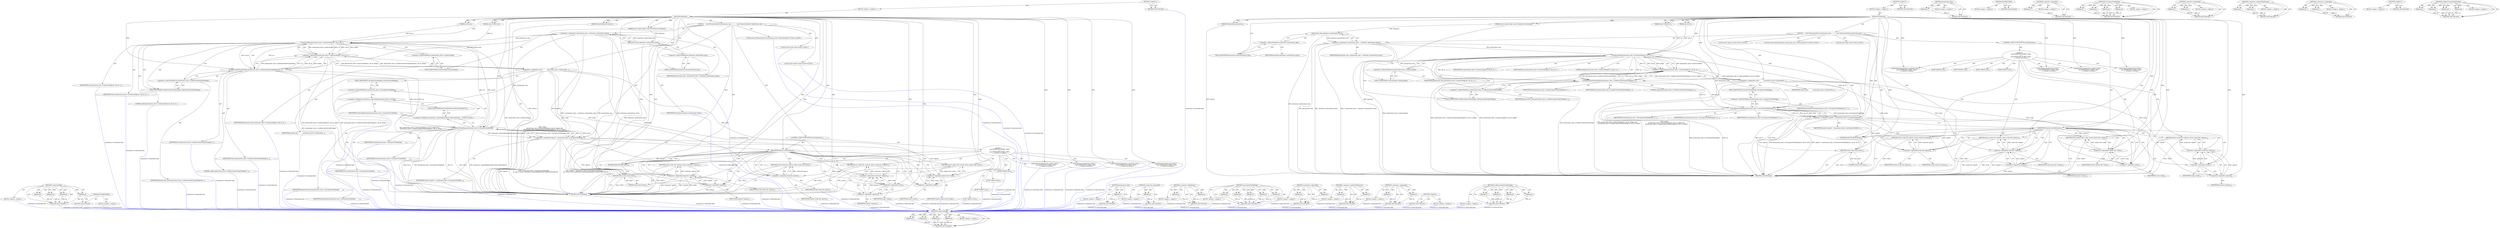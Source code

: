 digraph "CanRunContentScriptOnPage" {
vulnerable_131 [label=<(METHOD,CanAccessPage)>];
vulnerable_132 [label=<(PARAM,p1)>];
vulnerable_133 [label=<(PARAM,p2)>];
vulnerable_134 [label=<(PARAM,p3)>];
vulnerable_135 [label=<(PARAM,p4)>];
vulnerable_136 [label=<(BLOCK,&lt;empty&gt;,&lt;empty&gt;)>];
vulnerable_137 [label=<(METHOD_RETURN,ANY)>];
vulnerable_6 [label=<(METHOD,&lt;global&gt;)<SUB>1</SUB>>];
vulnerable_7 [label=<(BLOCK,&lt;empty&gt;,&lt;empty&gt;)<SUB>1</SUB>>];
vulnerable_8 [label=<(METHOD,IsAllowed)<SUB>1</SUB>>];
vulnerable_9 [label=<(PARAM,const scoped_refptr&lt;const Extension&gt;&amp; extension)<SUB>1</SUB>>];
vulnerable_10 [label=<(PARAM,const GURL&amp; url)<SUB>2</SUB>>];
vulnerable_11 [label=<(PARAM,PermittedFeature feature)<SUB>3</SUB>>];
vulnerable_12 [label=<(PARAM,int tab_id)<SUB>4</SUB>>];
vulnerable_13 [label=<(BLOCK,{
    const PermissionsData* permissions_data =...,{
    const PermissionsData* permissions_data =...)<SUB>4</SUB>>];
vulnerable_14 [label="<(LOCAL,const PermissionsData* permissions_data: PermissionsData*)<SUB>5</SUB>>"];
vulnerable_15 [label=<(&lt;operator&gt;.assignment,* permissions_data = extension-&gt;permissions_data())<SUB>5</SUB>>];
vulnerable_16 [label=<(IDENTIFIER,permissions_data,* permissions_data = extension-&gt;permissions_data())<SUB>5</SUB>>];
vulnerable_17 [label=<(permissions_data,extension-&gt;permissions_data())<SUB>5</SUB>>];
vulnerable_18 [label=<(&lt;operator&gt;.indirectFieldAccess,extension-&gt;permissions_data)<SUB>5</SUB>>];
vulnerable_19 [label=<(IDENTIFIER,extension,extension-&gt;permissions_data())<SUB>5</SUB>>];
vulnerable_20 [label=<(FIELD_IDENTIFIER,permissions_data,permissions_data)<SUB>5</SUB>>];
vulnerable_21 [label="<(LOCAL,bool script: bool)<SUB>6</SUB>>"];
vulnerable_22 [label=<(&lt;operator&gt;.assignment,script =
         permissions_data-&gt;CanAccessPa...)<SUB>6</SUB>>];
vulnerable_23 [label=<(IDENTIFIER,script,script =
         permissions_data-&gt;CanAccessPa...)<SUB>6</SUB>>];
vulnerable_24 [label=<(&lt;operator&gt;.logicalAnd,permissions_data-&gt;CanAccessPage(url, tab_id, nu...)<SUB>7</SUB>>];
vulnerable_25 [label=<(CanAccessPage,permissions_data-&gt;CanAccessPage(url, tab_id, nu...)<SUB>7</SUB>>];
vulnerable_26 [label=<(&lt;operator&gt;.indirectFieldAccess,permissions_data-&gt;CanAccessPage)<SUB>7</SUB>>];
vulnerable_27 [label=<(IDENTIFIER,permissions_data,permissions_data-&gt;CanAccessPage(url, tab_id, nu...)<SUB>7</SUB>>];
vulnerable_28 [label=<(FIELD_IDENTIFIER,CanAccessPage,CanAccessPage)<SUB>7</SUB>>];
vulnerable_29 [label=<(IDENTIFIER,url,permissions_data-&gt;CanAccessPage(url, tab_id, nu...)<SUB>7</SUB>>];
vulnerable_30 [label=<(IDENTIFIER,tab_id,permissions_data-&gt;CanAccessPage(url, tab_id, nu...)<SUB>7</SUB>>];
vulnerable_31 [label=<(LITERAL,nullptr,permissions_data-&gt;CanAccessPage(url, tab_id, nu...)<SUB>7</SUB>>];
vulnerable_32 [label=<(CanRunContentScriptOnPage,permissions_data-&gt;CanRunContentScriptOnPage(url...)<SUB>8</SUB>>];
vulnerable_33 [label=<(&lt;operator&gt;.indirectFieldAccess,permissions_data-&gt;CanRunContentScriptOnPage)<SUB>8</SUB>>];
vulnerable_34 [label=<(IDENTIFIER,permissions_data,permissions_data-&gt;CanRunContentScriptOnPage(url...)<SUB>8</SUB>>];
vulnerable_35 [label=<(FIELD_IDENTIFIER,CanRunContentScriptOnPage,CanRunContentScriptOnPage)<SUB>8</SUB>>];
vulnerable_36 [label=<(IDENTIFIER,url,permissions_data-&gt;CanRunContentScriptOnPage(url...)<SUB>8</SUB>>];
vulnerable_37 [label=<(IDENTIFIER,tab_id,permissions_data-&gt;CanRunContentScriptOnPage(url...)<SUB>8</SUB>>];
vulnerable_38 [label=<(LITERAL,nullptr,permissions_data-&gt;CanRunContentScriptOnPage(url...)<SUB>8</SUB>>];
vulnerable_39 [label="<(LOCAL,bool capture: bool)<SUB>9</SUB>>"];
vulnerable_40 [label=<(&lt;operator&gt;.assignment,capture = permissions_data-&gt;CanCaptureVisiblePa...)<SUB>9</SUB>>];
vulnerable_41 [label=<(IDENTIFIER,capture,capture = permissions_data-&gt;CanCaptureVisiblePa...)<SUB>9</SUB>>];
vulnerable_42 [label=<(CanCaptureVisiblePage,permissions_data-&gt;CanCaptureVisiblePage(url, ta...)<SUB>9</SUB>>];
vulnerable_43 [label=<(&lt;operator&gt;.indirectFieldAccess,permissions_data-&gt;CanCaptureVisiblePage)<SUB>9</SUB>>];
vulnerable_44 [label=<(IDENTIFIER,permissions_data,permissions_data-&gt;CanCaptureVisiblePage(url, ta...)<SUB>9</SUB>>];
vulnerable_45 [label=<(FIELD_IDENTIFIER,CanCaptureVisiblePage,CanCaptureVisiblePage)<SUB>9</SUB>>];
vulnerable_46 [label=<(IDENTIFIER,url,permissions_data-&gt;CanCaptureVisiblePage(url, ta...)<SUB>9</SUB>>];
vulnerable_47 [label=<(IDENTIFIER,tab_id,permissions_data-&gt;CanCaptureVisiblePage(url, ta...)<SUB>9</SUB>>];
vulnerable_48 [label=<(IDENTIFIER,NULL,permissions_data-&gt;CanCaptureVisiblePage(url, ta...)<SUB>9</SUB>>];
vulnerable_49 [label=<(CONTROL_STRUCTURE,SWITCH,switch(feature))<SUB>10</SUB>>];
vulnerable_50 [label=<(IDENTIFIER,feature,switch(feature))<SUB>10</SUB>>];
vulnerable_51 [label="<(BLOCK,{
       case PERMITTED_SCRIPT_ONLY:
         r...,{
       case PERMITTED_SCRIPT_ONLY:
         r...)<SUB>10</SUB>>"];
vulnerable_52 [label=<(JUMP_TARGET,case)<SUB>11</SUB>>];
vulnerable_53 [label="<(IDENTIFIER,PERMITTED_SCRIPT_ONLY,{
       case PERMITTED_SCRIPT_ONLY:
         r...)<SUB>11</SUB>>"];
vulnerable_54 [label=<(RETURN,return script &amp;&amp; !capture;,return script &amp;&amp; !capture;)<SUB>12</SUB>>];
vulnerable_55 [label=<(&lt;operator&gt;.logicalAnd,script &amp;&amp; !capture)<SUB>12</SUB>>];
vulnerable_56 [label=<(IDENTIFIER,script,script &amp;&amp; !capture)<SUB>12</SUB>>];
vulnerable_57 [label=<(&lt;operator&gt;.logicalNot,!capture)<SUB>12</SUB>>];
vulnerable_58 [label=<(IDENTIFIER,capture,!capture)<SUB>12</SUB>>];
vulnerable_59 [label=<(JUMP_TARGET,case)<SUB>13</SUB>>];
vulnerable_60 [label="<(IDENTIFIER,PERMITTED_CAPTURE_ONLY,{
       case PERMITTED_SCRIPT_ONLY:
         r...)<SUB>13</SUB>>"];
vulnerable_61 [label=<(RETURN,return capture &amp;&amp; !script;,return capture &amp;&amp; !script;)<SUB>14</SUB>>];
vulnerable_62 [label=<(&lt;operator&gt;.logicalAnd,capture &amp;&amp; !script)<SUB>14</SUB>>];
vulnerable_63 [label=<(IDENTIFIER,capture,capture &amp;&amp; !script)<SUB>14</SUB>>];
vulnerable_64 [label=<(&lt;operator&gt;.logicalNot,!script)<SUB>14</SUB>>];
vulnerable_65 [label=<(IDENTIFIER,script,!script)<SUB>14</SUB>>];
vulnerable_66 [label=<(JUMP_TARGET,case)<SUB>15</SUB>>];
vulnerable_67 [label="<(IDENTIFIER,PERMITTED_BOTH,{
       case PERMITTED_SCRIPT_ONLY:
         r...)<SUB>15</SUB>>"];
vulnerable_68 [label=<(RETURN,return script &amp;&amp; capture;,return script &amp;&amp; capture;)<SUB>16</SUB>>];
vulnerable_69 [label=<(&lt;operator&gt;.logicalAnd,script &amp;&amp; capture)<SUB>16</SUB>>];
vulnerable_70 [label=<(IDENTIFIER,script,script &amp;&amp; capture)<SUB>16</SUB>>];
vulnerable_71 [label=<(IDENTIFIER,capture,script &amp;&amp; capture)<SUB>16</SUB>>];
vulnerable_72 [label=<(JUMP_TARGET,case)<SUB>17</SUB>>];
vulnerable_73 [label="<(IDENTIFIER,PERMITTED_NONE,{
       case PERMITTED_SCRIPT_ONLY:
         r...)<SUB>17</SUB>>"];
vulnerable_74 [label=<(RETURN,return !script &amp;&amp; !capture;,return !script &amp;&amp; !capture;)<SUB>18</SUB>>];
vulnerable_75 [label=<(&lt;operator&gt;.logicalAnd,!script &amp;&amp; !capture)<SUB>18</SUB>>];
vulnerable_76 [label=<(&lt;operator&gt;.logicalNot,!script)<SUB>18</SUB>>];
vulnerable_77 [label=<(IDENTIFIER,script,!script)<SUB>18</SUB>>];
vulnerable_78 [label=<(&lt;operator&gt;.logicalNot,!capture)<SUB>18</SUB>>];
vulnerable_79 [label=<(IDENTIFIER,capture,!capture)<SUB>18</SUB>>];
vulnerable_80 [label=<(NOTREACHED,NOTREACHED())<SUB>20</SUB>>];
vulnerable_81 [label=<(RETURN,return false;,return false;)<SUB>21</SUB>>];
vulnerable_82 [label=<(LITERAL,false,return false;)<SUB>21</SUB>>];
vulnerable_83 [label=<(METHOD_RETURN,bool)<SUB>1</SUB>>];
vulnerable_85 [label=<(METHOD_RETURN,ANY)<SUB>1</SUB>>];
vulnerable_117 [label=<(METHOD,permissions_data)>];
vulnerable_118 [label=<(PARAM,p1)>];
vulnerable_119 [label=<(BLOCK,&lt;empty&gt;,&lt;empty&gt;)>];
vulnerable_120 [label=<(METHOD_RETURN,ANY)>];
vulnerable_156 [label=<(METHOD,NOTREACHED)>];
vulnerable_157 [label=<(BLOCK,&lt;empty&gt;,&lt;empty&gt;)>];
vulnerable_158 [label=<(METHOD_RETURN,ANY)>];
vulnerable_152 [label=<(METHOD,&lt;operator&gt;.logicalNot)>];
vulnerable_153 [label=<(PARAM,p1)>];
vulnerable_154 [label=<(BLOCK,&lt;empty&gt;,&lt;empty&gt;)>];
vulnerable_155 [label=<(METHOD_RETURN,ANY)>];
vulnerable_145 [label=<(METHOD,CanCaptureVisiblePage)>];
vulnerable_146 [label=<(PARAM,p1)>];
vulnerable_147 [label=<(PARAM,p2)>];
vulnerable_148 [label=<(PARAM,p3)>];
vulnerable_149 [label=<(PARAM,p4)>];
vulnerable_150 [label=<(BLOCK,&lt;empty&gt;,&lt;empty&gt;)>];
vulnerable_151 [label=<(METHOD_RETURN,ANY)>];
vulnerable_126 [label=<(METHOD,&lt;operator&gt;.logicalAnd)>];
vulnerable_127 [label=<(PARAM,p1)>];
vulnerable_128 [label=<(PARAM,p2)>];
vulnerable_129 [label=<(BLOCK,&lt;empty&gt;,&lt;empty&gt;)>];
vulnerable_130 [label=<(METHOD_RETURN,ANY)>];
vulnerable_121 [label=<(METHOD,&lt;operator&gt;.indirectFieldAccess)>];
vulnerable_122 [label=<(PARAM,p1)>];
vulnerable_123 [label=<(PARAM,p2)>];
vulnerable_124 [label=<(BLOCK,&lt;empty&gt;,&lt;empty&gt;)>];
vulnerable_125 [label=<(METHOD_RETURN,ANY)>];
vulnerable_112 [label=<(METHOD,&lt;operator&gt;.assignment)>];
vulnerable_113 [label=<(PARAM,p1)>];
vulnerable_114 [label=<(PARAM,p2)>];
vulnerable_115 [label=<(BLOCK,&lt;empty&gt;,&lt;empty&gt;)>];
vulnerable_116 [label=<(METHOD_RETURN,ANY)>];
vulnerable_106 [label=<(METHOD,&lt;global&gt;)<SUB>1</SUB>>];
vulnerable_107 [label=<(BLOCK,&lt;empty&gt;,&lt;empty&gt;)>];
vulnerable_108 [label=<(METHOD_RETURN,ANY)>];
vulnerable_138 [label=<(METHOD,CanRunContentScriptOnPage)>];
vulnerable_139 [label=<(PARAM,p1)>];
vulnerable_140 [label=<(PARAM,p2)>];
vulnerable_141 [label=<(PARAM,p3)>];
vulnerable_142 [label=<(PARAM,p4)>];
vulnerable_143 [label=<(BLOCK,&lt;empty&gt;,&lt;empty&gt;)>];
vulnerable_144 [label=<(METHOD_RETURN,ANY)>];
fixed_138 [label=<(METHOD,CanAccessPage)>];
fixed_139 [label=<(PARAM,p1)>];
fixed_140 [label=<(PARAM,p2)>];
fixed_141 [label=<(PARAM,p3)>];
fixed_142 [label=<(PARAM,p4)>];
fixed_143 [label=<(BLOCK,&lt;empty&gt;,&lt;empty&gt;)>];
fixed_144 [label=<(METHOD_RETURN,ANY)>];
fixed_169 [label=<(METHOD,NOTREACHED)>];
fixed_170 [label=<(BLOCK,&lt;empty&gt;,&lt;empty&gt;)>];
fixed_171 [label=<(METHOD_RETURN,ANY)>];
fixed_6 [label=<(METHOD,&lt;global&gt;)<SUB>1</SUB>>];
fixed_7 [label=<(BLOCK,&lt;empty&gt;,&lt;empty&gt;)<SUB>1</SUB>>];
fixed_8 [label=<(METHOD,IsAllowed)<SUB>1</SUB>>];
fixed_9 [label=<(PARAM,const scoped_refptr&lt;const Extension&gt;&amp; extension)<SUB>1</SUB>>];
fixed_10 [label=<(PARAM,const GURL&amp; url)<SUB>2</SUB>>];
fixed_11 [label=<(PARAM,PermittedFeature feature)<SUB>3</SUB>>];
fixed_12 [label=<(PARAM,int tab_id)<SUB>4</SUB>>];
fixed_13 [label=<(BLOCK,{
    const PermissionsData* permissions_data =...,{
    const PermissionsData* permissions_data =...)<SUB>4</SUB>>];
fixed_14 [label="<(LOCAL,const PermissionsData* permissions_data: PermissionsData*)<SUB>5</SUB>>"];
fixed_15 [label=<(&lt;operator&gt;.assignment,* permissions_data = extension-&gt;permissions_data())<SUB>5</SUB>>];
fixed_16 [label=<(IDENTIFIER,permissions_data,* permissions_data = extension-&gt;permissions_data())<SUB>5</SUB>>];
fixed_17 [label=<(permissions_data,extension-&gt;permissions_data())<SUB>5</SUB>>];
fixed_18 [label=<(&lt;operator&gt;.indirectFieldAccess,extension-&gt;permissions_data)<SUB>5</SUB>>];
fixed_19 [label=<(IDENTIFIER,extension,extension-&gt;permissions_data())<SUB>5</SUB>>];
fixed_20 [label=<(FIELD_IDENTIFIER,permissions_data,permissions_data)<SUB>5</SUB>>];
fixed_21 [label="<(LOCAL,bool script: bool)<SUB>6</SUB>>"];
fixed_22 [label=<(&lt;operator&gt;.assignment,script =
         permissions_data-&gt;CanAccessPa...)<SUB>6</SUB>>];
fixed_23 [label=<(IDENTIFIER,script,script =
         permissions_data-&gt;CanAccessPa...)<SUB>6</SUB>>];
fixed_24 [label=<(&lt;operator&gt;.logicalAnd,permissions_data-&gt;CanAccessPage(url, tab_id, nu...)<SUB>7</SUB>>];
fixed_25 [label=<(CanAccessPage,permissions_data-&gt;CanAccessPage(url, tab_id, nu...)<SUB>7</SUB>>];
fixed_26 [label=<(&lt;operator&gt;.indirectFieldAccess,permissions_data-&gt;CanAccessPage)<SUB>7</SUB>>];
fixed_27 [label=<(IDENTIFIER,permissions_data,permissions_data-&gt;CanAccessPage(url, tab_id, nu...)<SUB>7</SUB>>];
fixed_28 [label=<(FIELD_IDENTIFIER,CanAccessPage,CanAccessPage)<SUB>7</SUB>>];
fixed_29 [label=<(IDENTIFIER,url,permissions_data-&gt;CanAccessPage(url, tab_id, nu...)<SUB>7</SUB>>];
fixed_30 [label=<(IDENTIFIER,tab_id,permissions_data-&gt;CanAccessPage(url, tab_id, nu...)<SUB>7</SUB>>];
fixed_31 [label=<(LITERAL,nullptr,permissions_data-&gt;CanAccessPage(url, tab_id, nu...)<SUB>7</SUB>>];
fixed_32 [label=<(CanRunContentScriptOnPage,permissions_data-&gt;CanRunContentScriptOnPage(url...)<SUB>8</SUB>>];
fixed_33 [label=<(&lt;operator&gt;.indirectFieldAccess,permissions_data-&gt;CanRunContentScriptOnPage)<SUB>8</SUB>>];
fixed_34 [label=<(IDENTIFIER,permissions_data,permissions_data-&gt;CanRunContentScriptOnPage(url...)<SUB>8</SUB>>];
fixed_35 [label=<(FIELD_IDENTIFIER,CanRunContentScriptOnPage,CanRunContentScriptOnPage)<SUB>8</SUB>>];
fixed_36 [label=<(IDENTIFIER,url,permissions_data-&gt;CanRunContentScriptOnPage(url...)<SUB>8</SUB>>];
fixed_37 [label=<(IDENTIFIER,tab_id,permissions_data-&gt;CanRunContentScriptOnPage(url...)<SUB>8</SUB>>];
fixed_38 [label=<(LITERAL,nullptr,permissions_data-&gt;CanRunContentScriptOnPage(url...)<SUB>8</SUB>>];
fixed_39 [label="<(LOCAL,bool capture: bool)<SUB>9</SUB>>"];
fixed_40 [label=<(&lt;operator&gt;.assignment,capture = permissions_data-&gt;CanCaptureVisiblePa...)<SUB>9</SUB>>];
fixed_41 [label=<(IDENTIFIER,capture,capture = permissions_data-&gt;CanCaptureVisiblePa...)<SUB>9</SUB>>];
fixed_42 [label=<(CanCaptureVisiblePage,permissions_data-&gt;CanCaptureVisiblePage(
      ...)<SUB>9</SUB>>];
fixed_43 [label=<(&lt;operator&gt;.indirectFieldAccess,permissions_data-&gt;CanCaptureVisiblePage)<SUB>9</SUB>>];
fixed_44 [label=<(IDENTIFIER,permissions_data,permissions_data-&gt;CanCaptureVisiblePage(
      ...)<SUB>9</SUB>>];
fixed_45 [label=<(FIELD_IDENTIFIER,CanCaptureVisiblePage,CanCaptureVisiblePage)<SUB>9</SUB>>];
fixed_46 [label=<(IDENTIFIER,url,permissions_data-&gt;CanCaptureVisiblePage(
      ...)<SUB>10</SUB>>];
fixed_47 [label=<(IDENTIFIER,tab_id,permissions_data-&gt;CanCaptureVisiblePage(
      ...)<SUB>10</SUB>>];
fixed_48 [label=<(IDENTIFIER,NULL,permissions_data-&gt;CanCaptureVisiblePage(
      ...)<SUB>10</SUB>>];
fixed_49 [label="<(&lt;operator&gt;.fieldAccess,extensions::CaptureRequirement::kActiveTabOrAll...)<SUB>10</SUB>>"];
fixed_50 [label="<(&lt;operator&gt;.fieldAccess,extensions::CaptureRequirement)<SUB>10</SUB>>"];
fixed_51 [label=<(IDENTIFIER,extensions,permissions_data-&gt;CanCaptureVisiblePage(
      ...)<SUB>10</SUB>>];
fixed_52 [label=<(IDENTIFIER,CaptureRequirement,permissions_data-&gt;CanCaptureVisiblePage(
      ...)<SUB>10</SUB>>];
fixed_53 [label=<(FIELD_IDENTIFIER,kActiveTabOrAllUrls,kActiveTabOrAllUrls)<SUB>10</SUB>>];
fixed_54 [label=<(CONTROL_STRUCTURE,SWITCH,switch(feature))<SUB>11</SUB>>];
fixed_55 [label=<(IDENTIFIER,feature,switch(feature))<SUB>11</SUB>>];
fixed_56 [label="<(BLOCK,{
       case PERMITTED_SCRIPT_ONLY:
         r...,{
       case PERMITTED_SCRIPT_ONLY:
         r...)<SUB>11</SUB>>"];
fixed_57 [label=<(JUMP_TARGET,case)<SUB>12</SUB>>];
fixed_58 [label="<(IDENTIFIER,PERMITTED_SCRIPT_ONLY,{
       case PERMITTED_SCRIPT_ONLY:
         r...)<SUB>12</SUB>>"];
fixed_59 [label=<(RETURN,return script &amp;&amp; !capture;,return script &amp;&amp; !capture;)<SUB>13</SUB>>];
fixed_60 [label=<(&lt;operator&gt;.logicalAnd,script &amp;&amp; !capture)<SUB>13</SUB>>];
fixed_61 [label=<(IDENTIFIER,script,script &amp;&amp; !capture)<SUB>13</SUB>>];
fixed_62 [label=<(&lt;operator&gt;.logicalNot,!capture)<SUB>13</SUB>>];
fixed_63 [label=<(IDENTIFIER,capture,!capture)<SUB>13</SUB>>];
fixed_64 [label=<(JUMP_TARGET,case)<SUB>14</SUB>>];
fixed_65 [label="<(IDENTIFIER,PERMITTED_CAPTURE_ONLY,{
       case PERMITTED_SCRIPT_ONLY:
         r...)<SUB>14</SUB>>"];
fixed_66 [label=<(RETURN,return capture &amp;&amp; !script;,return capture &amp;&amp; !script;)<SUB>15</SUB>>];
fixed_67 [label=<(&lt;operator&gt;.logicalAnd,capture &amp;&amp; !script)<SUB>15</SUB>>];
fixed_68 [label=<(IDENTIFIER,capture,capture &amp;&amp; !script)<SUB>15</SUB>>];
fixed_69 [label=<(&lt;operator&gt;.logicalNot,!script)<SUB>15</SUB>>];
fixed_70 [label=<(IDENTIFIER,script,!script)<SUB>15</SUB>>];
fixed_71 [label=<(JUMP_TARGET,case)<SUB>16</SUB>>];
fixed_72 [label="<(IDENTIFIER,PERMITTED_BOTH,{
       case PERMITTED_SCRIPT_ONLY:
         r...)<SUB>16</SUB>>"];
fixed_73 [label=<(RETURN,return script &amp;&amp; capture;,return script &amp;&amp; capture;)<SUB>17</SUB>>];
fixed_74 [label=<(&lt;operator&gt;.logicalAnd,script &amp;&amp; capture)<SUB>17</SUB>>];
fixed_75 [label=<(IDENTIFIER,script,script &amp;&amp; capture)<SUB>17</SUB>>];
fixed_76 [label=<(IDENTIFIER,capture,script &amp;&amp; capture)<SUB>17</SUB>>];
fixed_77 [label=<(JUMP_TARGET,case)<SUB>18</SUB>>];
fixed_78 [label="<(IDENTIFIER,PERMITTED_NONE,{
       case PERMITTED_SCRIPT_ONLY:
         r...)<SUB>18</SUB>>"];
fixed_79 [label=<(RETURN,return !script &amp;&amp; !capture;,return !script &amp;&amp; !capture;)<SUB>19</SUB>>];
fixed_80 [label=<(&lt;operator&gt;.logicalAnd,!script &amp;&amp; !capture)<SUB>19</SUB>>];
fixed_81 [label=<(&lt;operator&gt;.logicalNot,!script)<SUB>19</SUB>>];
fixed_82 [label=<(IDENTIFIER,script,!script)<SUB>19</SUB>>];
fixed_83 [label=<(&lt;operator&gt;.logicalNot,!capture)<SUB>19</SUB>>];
fixed_84 [label=<(IDENTIFIER,capture,!capture)<SUB>19</SUB>>];
fixed_85 [label=<(NOTREACHED,NOTREACHED())<SUB>21</SUB>>];
fixed_86 [label=<(RETURN,return false;,return false;)<SUB>22</SUB>>];
fixed_87 [label=<(LITERAL,false,return false;)<SUB>22</SUB>>];
fixed_88 [label=<(METHOD_RETURN,bool)<SUB>1</SUB>>];
fixed_90 [label=<(METHOD_RETURN,ANY)<SUB>1</SUB>>];
fixed_124 [label=<(METHOD,permissions_data)>];
fixed_125 [label=<(PARAM,p1)>];
fixed_126 [label=<(BLOCK,&lt;empty&gt;,&lt;empty&gt;)>];
fixed_127 [label=<(METHOD_RETURN,ANY)>];
fixed_165 [label=<(METHOD,&lt;operator&gt;.logicalNot)>];
fixed_166 [label=<(PARAM,p1)>];
fixed_167 [label=<(BLOCK,&lt;empty&gt;,&lt;empty&gt;)>];
fixed_168 [label=<(METHOD_RETURN,ANY)>];
fixed_160 [label=<(METHOD,&lt;operator&gt;.fieldAccess)>];
fixed_161 [label=<(PARAM,p1)>];
fixed_162 [label=<(PARAM,p2)>];
fixed_163 [label=<(BLOCK,&lt;empty&gt;,&lt;empty&gt;)>];
fixed_164 [label=<(METHOD_RETURN,ANY)>];
fixed_152 [label=<(METHOD,CanCaptureVisiblePage)>];
fixed_153 [label=<(PARAM,p1)>];
fixed_154 [label=<(PARAM,p2)>];
fixed_155 [label=<(PARAM,p3)>];
fixed_156 [label=<(PARAM,p4)>];
fixed_157 [label=<(PARAM,p5)>];
fixed_158 [label=<(BLOCK,&lt;empty&gt;,&lt;empty&gt;)>];
fixed_159 [label=<(METHOD_RETURN,ANY)>];
fixed_133 [label=<(METHOD,&lt;operator&gt;.logicalAnd)>];
fixed_134 [label=<(PARAM,p1)>];
fixed_135 [label=<(PARAM,p2)>];
fixed_136 [label=<(BLOCK,&lt;empty&gt;,&lt;empty&gt;)>];
fixed_137 [label=<(METHOD_RETURN,ANY)>];
fixed_128 [label=<(METHOD,&lt;operator&gt;.indirectFieldAccess)>];
fixed_129 [label=<(PARAM,p1)>];
fixed_130 [label=<(PARAM,p2)>];
fixed_131 [label=<(BLOCK,&lt;empty&gt;,&lt;empty&gt;)>];
fixed_132 [label=<(METHOD_RETURN,ANY)>];
fixed_119 [label=<(METHOD,&lt;operator&gt;.assignment)>];
fixed_120 [label=<(PARAM,p1)>];
fixed_121 [label=<(PARAM,p2)>];
fixed_122 [label=<(BLOCK,&lt;empty&gt;,&lt;empty&gt;)>];
fixed_123 [label=<(METHOD_RETURN,ANY)>];
fixed_113 [label=<(METHOD,&lt;global&gt;)<SUB>1</SUB>>];
fixed_114 [label=<(BLOCK,&lt;empty&gt;,&lt;empty&gt;)>];
fixed_115 [label=<(METHOD_RETURN,ANY)>];
fixed_145 [label=<(METHOD,CanRunContentScriptOnPage)>];
fixed_146 [label=<(PARAM,p1)>];
fixed_147 [label=<(PARAM,p2)>];
fixed_148 [label=<(PARAM,p3)>];
fixed_149 [label=<(PARAM,p4)>];
fixed_150 [label=<(BLOCK,&lt;empty&gt;,&lt;empty&gt;)>];
fixed_151 [label=<(METHOD_RETURN,ANY)>];
vulnerable_131 -> vulnerable_132  [key=0, label="AST: "];
vulnerable_131 -> vulnerable_132  [key=1, label="DDG: "];
vulnerable_131 -> vulnerable_136  [key=0, label="AST: "];
vulnerable_131 -> vulnerable_133  [key=0, label="AST: "];
vulnerable_131 -> vulnerable_133  [key=1, label="DDG: "];
vulnerable_131 -> vulnerable_137  [key=0, label="AST: "];
vulnerable_131 -> vulnerable_137  [key=1, label="CFG: "];
vulnerable_131 -> vulnerable_134  [key=0, label="AST: "];
vulnerable_131 -> vulnerable_134  [key=1, label="DDG: "];
vulnerable_131 -> vulnerable_135  [key=0, label="AST: "];
vulnerable_131 -> vulnerable_135  [key=1, label="DDG: "];
vulnerable_132 -> vulnerable_137  [key=0, label="DDG: p1"];
vulnerable_133 -> vulnerable_137  [key=0, label="DDG: p2"];
vulnerable_134 -> vulnerable_137  [key=0, label="DDG: p3"];
vulnerable_135 -> vulnerable_137  [key=0, label="DDG: p4"];
vulnerable_6 -> vulnerable_7  [key=0, label="AST: "];
vulnerable_6 -> vulnerable_85  [key=0, label="AST: "];
vulnerable_6 -> vulnerable_85  [key=1, label="CFG: "];
vulnerable_7 -> vulnerable_8  [key=0, label="AST: "];
vulnerable_8 -> vulnerable_9  [key=0, label="AST: "];
vulnerable_8 -> vulnerable_9  [key=1, label="DDG: "];
vulnerable_8 -> vulnerable_10  [key=0, label="AST: "];
vulnerable_8 -> vulnerable_10  [key=1, label="DDG: "];
vulnerable_8 -> vulnerable_11  [key=0, label="AST: "];
vulnerable_8 -> vulnerable_11  [key=1, label="DDG: "];
vulnerable_8 -> vulnerable_12  [key=0, label="AST: "];
vulnerable_8 -> vulnerable_12  [key=1, label="DDG: "];
vulnerable_8 -> vulnerable_13  [key=0, label="AST: "];
vulnerable_8 -> vulnerable_83  [key=0, label="AST: "];
vulnerable_8 -> vulnerable_20  [key=0, label="CFG: "];
vulnerable_8 -> vulnerable_80  [key=0, label="DDG: "];
vulnerable_8 -> vulnerable_81  [key=0, label="DDG: "];
vulnerable_8 -> vulnerable_50  [key=0, label="DDG: "];
vulnerable_8 -> vulnerable_82  [key=0, label="DDG: "];
vulnerable_8 -> vulnerable_42  [key=0, label="DDG: "];
vulnerable_8 -> vulnerable_53  [key=0, label="DDG: "];
vulnerable_8 -> vulnerable_60  [key=0, label="DDG: "];
vulnerable_8 -> vulnerable_67  [key=0, label="DDG: "];
vulnerable_8 -> vulnerable_73  [key=0, label="DDG: "];
vulnerable_8 -> vulnerable_25  [key=0, label="DDG: "];
vulnerable_8 -> vulnerable_32  [key=0, label="DDG: "];
vulnerable_8 -> vulnerable_55  [key=0, label="DDG: "];
vulnerable_8 -> vulnerable_62  [key=0, label="DDG: "];
vulnerable_8 -> vulnerable_69  [key=0, label="DDG: "];
vulnerable_8 -> vulnerable_57  [key=0, label="DDG: "];
vulnerable_8 -> vulnerable_64  [key=0, label="DDG: "];
vulnerable_8 -> vulnerable_76  [key=0, label="DDG: "];
vulnerable_8 -> vulnerable_78  [key=0, label="DDG: "];
vulnerable_9 -> vulnerable_83  [key=0, label="DDG: extension"];
vulnerable_9 -> vulnerable_17  [key=0, label="DDG: extension"];
vulnerable_10 -> vulnerable_25  [key=0, label="DDG: url"];
vulnerable_11 -> vulnerable_83  [key=0, label="DDG: feature"];
vulnerable_12 -> vulnerable_25  [key=0, label="DDG: tab_id"];
vulnerable_13 -> vulnerable_14  [key=0, label="AST: "];
vulnerable_13 -> vulnerable_15  [key=0, label="AST: "];
vulnerable_13 -> vulnerable_21  [key=0, label="AST: "];
vulnerable_13 -> vulnerable_22  [key=0, label="AST: "];
vulnerable_13 -> vulnerable_39  [key=0, label="AST: "];
vulnerable_13 -> vulnerable_40  [key=0, label="AST: "];
vulnerable_13 -> vulnerable_49  [key=0, label="AST: "];
vulnerable_13 -> vulnerable_80  [key=0, label="AST: "];
vulnerable_13 -> vulnerable_81  [key=0, label="AST: "];
vulnerable_15 -> vulnerable_16  [key=0, label="AST: "];
vulnerable_15 -> vulnerable_17  [key=0, label="AST: "];
vulnerable_15 -> vulnerable_28  [key=0, label="CFG: "];
vulnerable_15 -> vulnerable_83  [key=0, label="DDG: permissions_data"];
vulnerable_15 -> vulnerable_83  [key=1, label="DDG: extension-&gt;permissions_data()"];
vulnerable_15 -> vulnerable_83  [key=2, label="DDG: * permissions_data = extension-&gt;permissions_data()"];
vulnerable_15 -> vulnerable_42  [key=0, label="DDG: permissions_data"];
vulnerable_15 -> vulnerable_25  [key=0, label="DDG: permissions_data"];
vulnerable_15 -> vulnerable_32  [key=0, label="DDG: permissions_data"];
vulnerable_17 -> vulnerable_18  [key=0, label="AST: "];
vulnerable_17 -> vulnerable_15  [key=0, label="CFG: "];
vulnerable_17 -> vulnerable_15  [key=1, label="DDG: extension-&gt;permissions_data"];
vulnerable_17 -> vulnerable_83  [key=0, label="DDG: extension-&gt;permissions_data"];
vulnerable_18 -> vulnerable_19  [key=0, label="AST: "];
vulnerable_18 -> vulnerable_20  [key=0, label="AST: "];
vulnerable_18 -> vulnerable_17  [key=0, label="CFG: "];
vulnerable_20 -> vulnerable_18  [key=0, label="CFG: "];
vulnerable_22 -> vulnerable_23  [key=0, label="AST: "];
vulnerable_22 -> vulnerable_24  [key=0, label="AST: "];
vulnerable_22 -> vulnerable_45  [key=0, label="CFG: "];
vulnerable_22 -> vulnerable_83  [key=0, label="DDG: permissions_data-&gt;CanAccessPage(url, tab_id, nullptr) &amp;&amp;
         permissions_data-&gt;CanRunContentScriptOnPage(url, tab_id, nullptr)"];
vulnerable_22 -> vulnerable_83  [key=1, label="DDG: script =
         permissions_data-&gt;CanAccessPage(url, tab_id, nullptr) &amp;&amp;
         permissions_data-&gt;CanRunContentScriptOnPage(url, tab_id, nullptr)"];
vulnerable_22 -> vulnerable_55  [key=0, label="DDG: script"];
vulnerable_22 -> vulnerable_69  [key=0, label="DDG: script"];
vulnerable_22 -> vulnerable_64  [key=0, label="DDG: script"];
vulnerable_22 -> vulnerable_76  [key=0, label="DDG: script"];
vulnerable_24 -> vulnerable_25  [key=0, label="AST: "];
vulnerable_24 -> vulnerable_32  [key=0, label="AST: "];
vulnerable_24 -> vulnerable_22  [key=0, label="CFG: "];
vulnerable_24 -> vulnerable_22  [key=1, label="DDG: permissions_data-&gt;CanAccessPage(url, tab_id, nullptr)"];
vulnerable_24 -> vulnerable_22  [key=2, label="DDG: permissions_data-&gt;CanRunContentScriptOnPage(url, tab_id, nullptr)"];
vulnerable_24 -> vulnerable_83  [key=0, label="DDG: permissions_data-&gt;CanAccessPage(url, tab_id, nullptr)"];
vulnerable_24 -> vulnerable_83  [key=1, label="DDG: permissions_data-&gt;CanRunContentScriptOnPage(url, tab_id, nullptr)"];
vulnerable_25 -> vulnerable_26  [key=0, label="AST: "];
vulnerable_25 -> vulnerable_29  [key=0, label="AST: "];
vulnerable_25 -> vulnerable_30  [key=0, label="AST: "];
vulnerable_25 -> vulnerable_31  [key=0, label="AST: "];
vulnerable_25 -> vulnerable_24  [key=0, label="CFG: "];
vulnerable_25 -> vulnerable_24  [key=1, label="DDG: permissions_data-&gt;CanAccessPage"];
vulnerable_25 -> vulnerable_24  [key=2, label="DDG: url"];
vulnerable_25 -> vulnerable_24  [key=3, label="DDG: tab_id"];
vulnerable_25 -> vulnerable_24  [key=4, label="DDG: nullptr"];
vulnerable_25 -> vulnerable_35  [key=0, label="CFG: "];
vulnerable_25 -> vulnerable_35  [key=1, label="CDG: "];
vulnerable_25 -> vulnerable_83  [key=0, label="DDG: permissions_data-&gt;CanAccessPage"];
vulnerable_25 -> vulnerable_42  [key=0, label="DDG: url"];
vulnerable_25 -> vulnerable_42  [key=1, label="DDG: tab_id"];
vulnerable_25 -> vulnerable_32  [key=0, label="DDG: url"];
vulnerable_25 -> vulnerable_32  [key=1, label="DDG: tab_id"];
vulnerable_25 -> vulnerable_32  [key=2, label="CDG: "];
vulnerable_25 -> vulnerable_33  [key=0, label="CDG: "];
vulnerable_26 -> vulnerable_27  [key=0, label="AST: "];
vulnerable_26 -> vulnerable_28  [key=0, label="AST: "];
vulnerable_26 -> vulnerable_25  [key=0, label="CFG: "];
vulnerable_28 -> vulnerable_26  [key=0, label="CFG: "];
vulnerable_32 -> vulnerable_33  [key=0, label="AST: "];
vulnerable_32 -> vulnerable_36  [key=0, label="AST: "];
vulnerable_32 -> vulnerable_37  [key=0, label="AST: "];
vulnerable_32 -> vulnerable_38  [key=0, label="AST: "];
vulnerable_32 -> vulnerable_24  [key=0, label="CFG: "];
vulnerable_32 -> vulnerable_24  [key=1, label="DDG: permissions_data-&gt;CanRunContentScriptOnPage"];
vulnerable_32 -> vulnerable_24  [key=2, label="DDG: url"];
vulnerable_32 -> vulnerable_24  [key=3, label="DDG: tab_id"];
vulnerable_32 -> vulnerable_24  [key=4, label="DDG: nullptr"];
vulnerable_32 -> vulnerable_83  [key=0, label="DDG: permissions_data-&gt;CanRunContentScriptOnPage"];
vulnerable_32 -> vulnerable_42  [key=0, label="DDG: url"];
vulnerable_32 -> vulnerable_42  [key=1, label="DDG: tab_id"];
vulnerable_33 -> vulnerable_34  [key=0, label="AST: "];
vulnerable_33 -> vulnerable_35  [key=0, label="AST: "];
vulnerable_33 -> vulnerable_32  [key=0, label="CFG: "];
vulnerable_35 -> vulnerable_33  [key=0, label="CFG: "];
vulnerable_40 -> vulnerable_41  [key=0, label="AST: "];
vulnerable_40 -> vulnerable_42  [key=0, label="AST: "];
vulnerable_40 -> vulnerable_50  [key=0, label="CFG: "];
vulnerable_40 -> vulnerable_83  [key=0, label="DDG: capture"];
vulnerable_40 -> vulnerable_83  [key=1, label="DDG: permissions_data-&gt;CanCaptureVisiblePage(url, tab_id, NULL)"];
vulnerable_40 -> vulnerable_83  [key=2, label="DDG: capture = permissions_data-&gt;CanCaptureVisiblePage(url, tab_id, NULL)"];
vulnerable_40 -> vulnerable_62  [key=0, label="DDG: capture"];
vulnerable_40 -> vulnerable_69  [key=0, label="DDG: capture"];
vulnerable_40 -> vulnerable_57  [key=0, label="DDG: capture"];
vulnerable_40 -> vulnerable_78  [key=0, label="DDG: capture"];
vulnerable_42 -> vulnerable_43  [key=0, label="AST: "];
vulnerable_42 -> vulnerable_46  [key=0, label="AST: "];
vulnerable_42 -> vulnerable_47  [key=0, label="AST: "];
vulnerable_42 -> vulnerable_48  [key=0, label="AST: "];
vulnerable_42 -> vulnerable_40  [key=0, label="CFG: "];
vulnerable_42 -> vulnerable_40  [key=1, label="DDG: permissions_data-&gt;CanCaptureVisiblePage"];
vulnerable_42 -> vulnerable_40  [key=2, label="DDG: url"];
vulnerable_42 -> vulnerable_40  [key=3, label="DDG: tab_id"];
vulnerable_42 -> vulnerable_40  [key=4, label="DDG: NULL"];
vulnerable_42 -> vulnerable_83  [key=0, label="DDG: permissions_data-&gt;CanCaptureVisiblePage"];
vulnerable_42 -> vulnerable_83  [key=1, label="DDG: url"];
vulnerable_42 -> vulnerable_83  [key=2, label="DDG: tab_id"];
vulnerable_42 -> vulnerable_83  [key=3, label="DDG: NULL"];
vulnerable_43 -> vulnerable_44  [key=0, label="AST: "];
vulnerable_43 -> vulnerable_45  [key=0, label="AST: "];
vulnerable_43 -> vulnerable_42  [key=0, label="CFG: "];
vulnerable_45 -> vulnerable_43  [key=0, label="CFG: "];
vulnerable_49 -> vulnerable_50  [key=0, label="AST: "];
vulnerable_49 -> vulnerable_51  [key=0, label="AST: "];
vulnerable_50 -> vulnerable_80  [key=0, label="CFG: "];
vulnerable_50 -> vulnerable_80  [key=1, label="CDG: "];
vulnerable_50 -> vulnerable_55  [key=0, label="CFG: "];
vulnerable_50 -> vulnerable_55  [key=1, label="CDG: "];
vulnerable_50 -> vulnerable_57  [key=0, label="CFG: "];
vulnerable_50 -> vulnerable_57  [key=1, label="CDG: "];
vulnerable_50 -> vulnerable_62  [key=0, label="CFG: "];
vulnerable_50 -> vulnerable_62  [key=1, label="CDG: "];
vulnerable_50 -> vulnerable_64  [key=0, label="CFG: "];
vulnerable_50 -> vulnerable_64  [key=1, label="CDG: "];
vulnerable_50 -> vulnerable_69  [key=0, label="CFG: "];
vulnerable_50 -> vulnerable_69  [key=1, label="CDG: "];
vulnerable_50 -> vulnerable_76  [key=0, label="CFG: "];
vulnerable_50 -> vulnerable_76  [key=1, label="CDG: "];
vulnerable_50 -> vulnerable_68  [key=0, label="CDG: "];
vulnerable_50 -> vulnerable_61  [key=0, label="CDG: "];
vulnerable_50 -> vulnerable_75  [key=0, label="CDG: "];
vulnerable_50 -> vulnerable_81  [key=0, label="CDG: "];
vulnerable_50 -> vulnerable_74  [key=0, label="CDG: "];
vulnerable_50 -> vulnerable_54  [key=0, label="CDG: "];
vulnerable_51 -> vulnerable_52  [key=0, label="AST: "];
vulnerable_51 -> vulnerable_53  [key=0, label="AST: "];
vulnerable_51 -> vulnerable_54  [key=0, label="AST: "];
vulnerable_51 -> vulnerable_59  [key=0, label="AST: "];
vulnerable_51 -> vulnerable_60  [key=0, label="AST: "];
vulnerable_51 -> vulnerable_61  [key=0, label="AST: "];
vulnerable_51 -> vulnerable_66  [key=0, label="AST: "];
vulnerable_51 -> vulnerable_67  [key=0, label="AST: "];
vulnerable_51 -> vulnerable_68  [key=0, label="AST: "];
vulnerable_51 -> vulnerable_72  [key=0, label="AST: "];
vulnerable_51 -> vulnerable_73  [key=0, label="AST: "];
vulnerable_51 -> vulnerable_74  [key=0, label="AST: "];
vulnerable_54 -> vulnerable_55  [key=0, label="AST: "];
vulnerable_54 -> vulnerable_83  [key=0, label="CFG: "];
vulnerable_54 -> vulnerable_83  [key=1, label="DDG: &lt;RET&gt;"];
vulnerable_55 -> vulnerable_56  [key=0, label="AST: "];
vulnerable_55 -> vulnerable_57  [key=0, label="AST: "];
vulnerable_55 -> vulnerable_54  [key=0, label="CFG: "];
vulnerable_55 -> vulnerable_54  [key=1, label="DDG: script &amp;&amp; !capture"];
vulnerable_55 -> vulnerable_83  [key=0, label="DDG: script"];
vulnerable_55 -> vulnerable_83  [key=1, label="DDG: !capture"];
vulnerable_55 -> vulnerable_83  [key=2, label="DDG: script &amp;&amp; !capture"];
vulnerable_57 -> vulnerable_58  [key=0, label="AST: "];
vulnerable_57 -> vulnerable_55  [key=0, label="CFG: "];
vulnerable_57 -> vulnerable_55  [key=1, label="DDG: capture"];
vulnerable_57 -> vulnerable_83  [key=0, label="DDG: capture"];
vulnerable_61 -> vulnerable_62  [key=0, label="AST: "];
vulnerable_61 -> vulnerable_83  [key=0, label="CFG: "];
vulnerable_61 -> vulnerable_83  [key=1, label="DDG: &lt;RET&gt;"];
vulnerable_62 -> vulnerable_63  [key=0, label="AST: "];
vulnerable_62 -> vulnerable_64  [key=0, label="AST: "];
vulnerable_62 -> vulnerable_61  [key=0, label="CFG: "];
vulnerable_62 -> vulnerable_61  [key=1, label="DDG: capture &amp;&amp; !script"];
vulnerable_64 -> vulnerable_65  [key=0, label="AST: "];
vulnerable_64 -> vulnerable_62  [key=0, label="CFG: "];
vulnerable_64 -> vulnerable_62  [key=1, label="DDG: script"];
vulnerable_68 -> vulnerable_69  [key=0, label="AST: "];
vulnerable_68 -> vulnerable_83  [key=0, label="CFG: "];
vulnerable_68 -> vulnerable_83  [key=1, label="DDG: &lt;RET&gt;"];
vulnerable_69 -> vulnerable_70  [key=0, label="AST: "];
vulnerable_69 -> vulnerable_71  [key=0, label="AST: "];
vulnerable_69 -> vulnerable_68  [key=0, label="CFG: "];
vulnerable_69 -> vulnerable_68  [key=1, label="DDG: script &amp;&amp; capture"];
vulnerable_74 -> vulnerable_75  [key=0, label="AST: "];
vulnerable_74 -> vulnerable_83  [key=0, label="CFG: "];
vulnerable_74 -> vulnerable_83  [key=1, label="DDG: &lt;RET&gt;"];
vulnerable_75 -> vulnerable_76  [key=0, label="AST: "];
vulnerable_75 -> vulnerable_78  [key=0, label="AST: "];
vulnerable_75 -> vulnerable_74  [key=0, label="CFG: "];
vulnerable_75 -> vulnerable_74  [key=1, label="DDG: !script &amp;&amp; !capture"];
vulnerable_76 -> vulnerable_77  [key=0, label="AST: "];
vulnerable_76 -> vulnerable_75  [key=0, label="CFG: "];
vulnerable_76 -> vulnerable_75  [key=1, label="DDG: script"];
vulnerable_76 -> vulnerable_78  [key=0, label="CFG: "];
vulnerable_76 -> vulnerable_78  [key=1, label="CDG: "];
vulnerable_78 -> vulnerable_79  [key=0, label="AST: "];
vulnerable_78 -> vulnerable_75  [key=0, label="CFG: "];
vulnerable_78 -> vulnerable_75  [key=1, label="DDG: capture"];
vulnerable_80 -> vulnerable_81  [key=0, label="CFG: "];
vulnerable_81 -> vulnerable_82  [key=0, label="AST: "];
vulnerable_81 -> vulnerable_83  [key=0, label="CFG: "];
vulnerable_81 -> vulnerable_83  [key=1, label="DDG: &lt;RET&gt;"];
vulnerable_82 -> vulnerable_81  [key=0, label="DDG: false"];
vulnerable_117 -> vulnerable_118  [key=0, label="AST: "];
vulnerable_117 -> vulnerable_118  [key=1, label="DDG: "];
vulnerable_117 -> vulnerable_119  [key=0, label="AST: "];
vulnerable_117 -> vulnerable_120  [key=0, label="AST: "];
vulnerable_117 -> vulnerable_120  [key=1, label="CFG: "];
vulnerable_118 -> vulnerable_120  [key=0, label="DDG: p1"];
vulnerable_156 -> vulnerable_157  [key=0, label="AST: "];
vulnerable_156 -> vulnerable_158  [key=0, label="AST: "];
vulnerable_156 -> vulnerable_158  [key=1, label="CFG: "];
vulnerable_152 -> vulnerable_153  [key=0, label="AST: "];
vulnerable_152 -> vulnerable_153  [key=1, label="DDG: "];
vulnerable_152 -> vulnerable_154  [key=0, label="AST: "];
vulnerable_152 -> vulnerable_155  [key=0, label="AST: "];
vulnerable_152 -> vulnerable_155  [key=1, label="CFG: "];
vulnerable_153 -> vulnerable_155  [key=0, label="DDG: p1"];
vulnerable_145 -> vulnerable_146  [key=0, label="AST: "];
vulnerable_145 -> vulnerable_146  [key=1, label="DDG: "];
vulnerable_145 -> vulnerable_150  [key=0, label="AST: "];
vulnerable_145 -> vulnerable_147  [key=0, label="AST: "];
vulnerable_145 -> vulnerable_147  [key=1, label="DDG: "];
vulnerable_145 -> vulnerable_151  [key=0, label="AST: "];
vulnerable_145 -> vulnerable_151  [key=1, label="CFG: "];
vulnerable_145 -> vulnerable_148  [key=0, label="AST: "];
vulnerable_145 -> vulnerable_148  [key=1, label="DDG: "];
vulnerable_145 -> vulnerable_149  [key=0, label="AST: "];
vulnerable_145 -> vulnerable_149  [key=1, label="DDG: "];
vulnerable_146 -> vulnerable_151  [key=0, label="DDG: p1"];
vulnerable_147 -> vulnerable_151  [key=0, label="DDG: p2"];
vulnerable_148 -> vulnerable_151  [key=0, label="DDG: p3"];
vulnerable_149 -> vulnerable_151  [key=0, label="DDG: p4"];
vulnerable_126 -> vulnerable_127  [key=0, label="AST: "];
vulnerable_126 -> vulnerable_127  [key=1, label="DDG: "];
vulnerable_126 -> vulnerable_129  [key=0, label="AST: "];
vulnerable_126 -> vulnerable_128  [key=0, label="AST: "];
vulnerable_126 -> vulnerable_128  [key=1, label="DDG: "];
vulnerable_126 -> vulnerable_130  [key=0, label="AST: "];
vulnerable_126 -> vulnerable_130  [key=1, label="CFG: "];
vulnerable_127 -> vulnerable_130  [key=0, label="DDG: p1"];
vulnerable_128 -> vulnerable_130  [key=0, label="DDG: p2"];
vulnerable_121 -> vulnerable_122  [key=0, label="AST: "];
vulnerable_121 -> vulnerable_122  [key=1, label="DDG: "];
vulnerable_121 -> vulnerable_124  [key=0, label="AST: "];
vulnerable_121 -> vulnerable_123  [key=0, label="AST: "];
vulnerable_121 -> vulnerable_123  [key=1, label="DDG: "];
vulnerable_121 -> vulnerable_125  [key=0, label="AST: "];
vulnerable_121 -> vulnerable_125  [key=1, label="CFG: "];
vulnerable_122 -> vulnerable_125  [key=0, label="DDG: p1"];
vulnerable_123 -> vulnerable_125  [key=0, label="DDG: p2"];
vulnerable_112 -> vulnerable_113  [key=0, label="AST: "];
vulnerable_112 -> vulnerable_113  [key=1, label="DDG: "];
vulnerable_112 -> vulnerable_115  [key=0, label="AST: "];
vulnerable_112 -> vulnerable_114  [key=0, label="AST: "];
vulnerable_112 -> vulnerable_114  [key=1, label="DDG: "];
vulnerable_112 -> vulnerable_116  [key=0, label="AST: "];
vulnerable_112 -> vulnerable_116  [key=1, label="CFG: "];
vulnerable_113 -> vulnerable_116  [key=0, label="DDG: p1"];
vulnerable_114 -> vulnerable_116  [key=0, label="DDG: p2"];
vulnerable_106 -> vulnerable_107  [key=0, label="AST: "];
vulnerable_106 -> vulnerable_108  [key=0, label="AST: "];
vulnerable_106 -> vulnerable_108  [key=1, label="CFG: "];
vulnerable_138 -> vulnerable_139  [key=0, label="AST: "];
vulnerable_138 -> vulnerable_139  [key=1, label="DDG: "];
vulnerable_138 -> vulnerable_143  [key=0, label="AST: "];
vulnerable_138 -> vulnerable_140  [key=0, label="AST: "];
vulnerable_138 -> vulnerable_140  [key=1, label="DDG: "];
vulnerable_138 -> vulnerable_144  [key=0, label="AST: "];
vulnerable_138 -> vulnerable_144  [key=1, label="CFG: "];
vulnerable_138 -> vulnerable_141  [key=0, label="AST: "];
vulnerable_138 -> vulnerable_141  [key=1, label="DDG: "];
vulnerable_138 -> vulnerable_142  [key=0, label="AST: "];
vulnerable_138 -> vulnerable_142  [key=1, label="DDG: "];
vulnerable_139 -> vulnerable_144  [key=0, label="DDG: p1"];
vulnerable_140 -> vulnerable_144  [key=0, label="DDG: p2"];
vulnerable_141 -> vulnerable_144  [key=0, label="DDG: p3"];
vulnerable_142 -> vulnerable_144  [key=0, label="DDG: p4"];
fixed_138 -> fixed_139  [key=0, label="AST: "];
fixed_138 -> fixed_139  [key=1, label="DDG: "];
fixed_138 -> fixed_143  [key=0, label="AST: "];
fixed_138 -> fixed_140  [key=0, label="AST: "];
fixed_138 -> fixed_140  [key=1, label="DDG: "];
fixed_138 -> fixed_144  [key=0, label="AST: "];
fixed_138 -> fixed_144  [key=1, label="CFG: "];
fixed_138 -> fixed_141  [key=0, label="AST: "];
fixed_138 -> fixed_141  [key=1, label="DDG: "];
fixed_138 -> fixed_142  [key=0, label="AST: "];
fixed_138 -> fixed_142  [key=1, label="DDG: "];
fixed_139 -> fixed_144  [key=0, label="DDG: p1"];
fixed_140 -> fixed_144  [key=0, label="DDG: p2"];
fixed_141 -> fixed_144  [key=0, label="DDG: p3"];
fixed_142 -> fixed_144  [key=0, label="DDG: p4"];
fixed_143 -> vulnerable_131  [color=blue, key=0, label="Connection to Vulnerable Root", penwidth="2.0", style=dashed];
fixed_144 -> vulnerable_131  [color=blue, key=0, label="Connection to Vulnerable Root", penwidth="2.0", style=dashed];
fixed_169 -> fixed_170  [key=0, label="AST: "];
fixed_169 -> fixed_171  [key=0, label="AST: "];
fixed_169 -> fixed_171  [key=1, label="CFG: "];
fixed_170 -> vulnerable_131  [color=blue, key=0, label="Connection to Vulnerable Root", penwidth="2.0", style=dashed];
fixed_171 -> vulnerable_131  [color=blue, key=0, label="Connection to Vulnerable Root", penwidth="2.0", style=dashed];
fixed_6 -> fixed_7  [key=0, label="AST: "];
fixed_6 -> fixed_90  [key=0, label="AST: "];
fixed_6 -> fixed_90  [key=1, label="CFG: "];
fixed_7 -> fixed_8  [key=0, label="AST: "];
fixed_8 -> fixed_9  [key=0, label="AST: "];
fixed_8 -> fixed_9  [key=1, label="DDG: "];
fixed_8 -> fixed_10  [key=0, label="AST: "];
fixed_8 -> fixed_10  [key=1, label="DDG: "];
fixed_8 -> fixed_11  [key=0, label="AST: "];
fixed_8 -> fixed_11  [key=1, label="DDG: "];
fixed_8 -> fixed_12  [key=0, label="AST: "];
fixed_8 -> fixed_12  [key=1, label="DDG: "];
fixed_8 -> fixed_13  [key=0, label="AST: "];
fixed_8 -> fixed_88  [key=0, label="AST: "];
fixed_8 -> fixed_20  [key=0, label="CFG: "];
fixed_8 -> fixed_85  [key=0, label="DDG: "];
fixed_8 -> fixed_86  [key=0, label="DDG: "];
fixed_8 -> fixed_55  [key=0, label="DDG: "];
fixed_8 -> fixed_87  [key=0, label="DDG: "];
fixed_8 -> fixed_42  [key=0, label="DDG: "];
fixed_8 -> fixed_58  [key=0, label="DDG: "];
fixed_8 -> fixed_65  [key=0, label="DDG: "];
fixed_8 -> fixed_72  [key=0, label="DDG: "];
fixed_8 -> fixed_78  [key=0, label="DDG: "];
fixed_8 -> fixed_25  [key=0, label="DDG: "];
fixed_8 -> fixed_32  [key=0, label="DDG: "];
fixed_8 -> fixed_60  [key=0, label="DDG: "];
fixed_8 -> fixed_67  [key=0, label="DDG: "];
fixed_8 -> fixed_74  [key=0, label="DDG: "];
fixed_8 -> fixed_62  [key=0, label="DDG: "];
fixed_8 -> fixed_69  [key=0, label="DDG: "];
fixed_8 -> fixed_81  [key=0, label="DDG: "];
fixed_8 -> fixed_83  [key=0, label="DDG: "];
fixed_9 -> fixed_88  [key=0, label="DDG: extension"];
fixed_9 -> fixed_17  [key=0, label="DDG: extension"];
fixed_10 -> fixed_25  [key=0, label="DDG: url"];
fixed_11 -> fixed_88  [key=0, label="DDG: feature"];
fixed_12 -> fixed_25  [key=0, label="DDG: tab_id"];
fixed_13 -> fixed_14  [key=0, label="AST: "];
fixed_13 -> fixed_15  [key=0, label="AST: "];
fixed_13 -> fixed_21  [key=0, label="AST: "];
fixed_13 -> fixed_22  [key=0, label="AST: "];
fixed_13 -> fixed_39  [key=0, label="AST: "];
fixed_13 -> fixed_40  [key=0, label="AST: "];
fixed_13 -> fixed_54  [key=0, label="AST: "];
fixed_13 -> fixed_85  [key=0, label="AST: "];
fixed_13 -> fixed_86  [key=0, label="AST: "];
fixed_14 -> vulnerable_131  [color=blue, key=0, label="Connection to Vulnerable Root", penwidth="2.0", style=dashed];
fixed_15 -> fixed_16  [key=0, label="AST: "];
fixed_15 -> fixed_17  [key=0, label="AST: "];
fixed_15 -> fixed_28  [key=0, label="CFG: "];
fixed_15 -> fixed_88  [key=0, label="DDG: permissions_data"];
fixed_15 -> fixed_88  [key=1, label="DDG: extension-&gt;permissions_data()"];
fixed_15 -> fixed_88  [key=2, label="DDG: * permissions_data = extension-&gt;permissions_data()"];
fixed_15 -> fixed_42  [key=0, label="DDG: permissions_data"];
fixed_15 -> fixed_25  [key=0, label="DDG: permissions_data"];
fixed_15 -> fixed_32  [key=0, label="DDG: permissions_data"];
fixed_16 -> vulnerable_131  [color=blue, key=0, label="Connection to Vulnerable Root", penwidth="2.0", style=dashed];
fixed_17 -> fixed_18  [key=0, label="AST: "];
fixed_17 -> fixed_15  [key=0, label="CFG: "];
fixed_17 -> fixed_15  [key=1, label="DDG: extension-&gt;permissions_data"];
fixed_17 -> fixed_88  [key=0, label="DDG: extension-&gt;permissions_data"];
fixed_18 -> fixed_19  [key=0, label="AST: "];
fixed_18 -> fixed_20  [key=0, label="AST: "];
fixed_18 -> fixed_17  [key=0, label="CFG: "];
fixed_19 -> vulnerable_131  [color=blue, key=0, label="Connection to Vulnerable Root", penwidth="2.0", style=dashed];
fixed_20 -> fixed_18  [key=0, label="CFG: "];
fixed_21 -> vulnerable_131  [color=blue, key=0, label="Connection to Vulnerable Root", penwidth="2.0", style=dashed];
fixed_22 -> fixed_23  [key=0, label="AST: "];
fixed_22 -> fixed_24  [key=0, label="AST: "];
fixed_22 -> fixed_45  [key=0, label="CFG: "];
fixed_22 -> fixed_88  [key=0, label="DDG: permissions_data-&gt;CanAccessPage(url, tab_id, nullptr) &amp;&amp;
         permissions_data-&gt;CanRunContentScriptOnPage(url, tab_id, nullptr)"];
fixed_22 -> fixed_88  [key=1, label="DDG: script =
         permissions_data-&gt;CanAccessPage(url, tab_id, nullptr) &amp;&amp;
         permissions_data-&gt;CanRunContentScriptOnPage(url, tab_id, nullptr)"];
fixed_22 -> fixed_60  [key=0, label="DDG: script"];
fixed_22 -> fixed_74  [key=0, label="DDG: script"];
fixed_22 -> fixed_69  [key=0, label="DDG: script"];
fixed_22 -> fixed_81  [key=0, label="DDG: script"];
fixed_23 -> vulnerable_131  [color=blue, key=0, label="Connection to Vulnerable Root", penwidth="2.0", style=dashed];
fixed_24 -> fixed_25  [key=0, label="AST: "];
fixed_24 -> fixed_32  [key=0, label="AST: "];
fixed_24 -> fixed_22  [key=0, label="CFG: "];
fixed_24 -> fixed_22  [key=1, label="DDG: permissions_data-&gt;CanAccessPage(url, tab_id, nullptr)"];
fixed_24 -> fixed_22  [key=2, label="DDG: permissions_data-&gt;CanRunContentScriptOnPage(url, tab_id, nullptr)"];
fixed_24 -> fixed_88  [key=0, label="DDG: permissions_data-&gt;CanAccessPage(url, tab_id, nullptr)"];
fixed_24 -> fixed_88  [key=1, label="DDG: permissions_data-&gt;CanRunContentScriptOnPage(url, tab_id, nullptr)"];
fixed_25 -> fixed_26  [key=0, label="AST: "];
fixed_25 -> fixed_29  [key=0, label="AST: "];
fixed_25 -> fixed_30  [key=0, label="AST: "];
fixed_25 -> fixed_31  [key=0, label="AST: "];
fixed_25 -> fixed_24  [key=0, label="CFG: "];
fixed_25 -> fixed_24  [key=1, label="DDG: permissions_data-&gt;CanAccessPage"];
fixed_25 -> fixed_24  [key=2, label="DDG: url"];
fixed_25 -> fixed_24  [key=3, label="DDG: tab_id"];
fixed_25 -> fixed_24  [key=4, label="DDG: nullptr"];
fixed_25 -> fixed_35  [key=0, label="CFG: "];
fixed_25 -> fixed_35  [key=1, label="CDG: "];
fixed_25 -> fixed_88  [key=0, label="DDG: permissions_data-&gt;CanAccessPage"];
fixed_25 -> fixed_42  [key=0, label="DDG: url"];
fixed_25 -> fixed_42  [key=1, label="DDG: tab_id"];
fixed_25 -> fixed_32  [key=0, label="DDG: url"];
fixed_25 -> fixed_32  [key=1, label="DDG: tab_id"];
fixed_25 -> fixed_32  [key=2, label="CDG: "];
fixed_25 -> fixed_33  [key=0, label="CDG: "];
fixed_26 -> fixed_27  [key=0, label="AST: "];
fixed_26 -> fixed_28  [key=0, label="AST: "];
fixed_26 -> fixed_25  [key=0, label="CFG: "];
fixed_27 -> vulnerable_131  [color=blue, key=0, label="Connection to Vulnerable Root", penwidth="2.0", style=dashed];
fixed_28 -> fixed_26  [key=0, label="CFG: "];
fixed_29 -> vulnerable_131  [color=blue, key=0, label="Connection to Vulnerable Root", penwidth="2.0", style=dashed];
fixed_30 -> vulnerable_131  [color=blue, key=0, label="Connection to Vulnerable Root", penwidth="2.0", style=dashed];
fixed_31 -> vulnerable_131  [color=blue, key=0, label="Connection to Vulnerable Root", penwidth="2.0", style=dashed];
fixed_32 -> fixed_33  [key=0, label="AST: "];
fixed_32 -> fixed_36  [key=0, label="AST: "];
fixed_32 -> fixed_37  [key=0, label="AST: "];
fixed_32 -> fixed_38  [key=0, label="AST: "];
fixed_32 -> fixed_24  [key=0, label="CFG: "];
fixed_32 -> fixed_24  [key=1, label="DDG: permissions_data-&gt;CanRunContentScriptOnPage"];
fixed_32 -> fixed_24  [key=2, label="DDG: url"];
fixed_32 -> fixed_24  [key=3, label="DDG: tab_id"];
fixed_32 -> fixed_24  [key=4, label="DDG: nullptr"];
fixed_32 -> fixed_88  [key=0, label="DDG: permissions_data-&gt;CanRunContentScriptOnPage"];
fixed_32 -> fixed_42  [key=0, label="DDG: url"];
fixed_32 -> fixed_42  [key=1, label="DDG: tab_id"];
fixed_33 -> fixed_34  [key=0, label="AST: "];
fixed_33 -> fixed_35  [key=0, label="AST: "];
fixed_33 -> fixed_32  [key=0, label="CFG: "];
fixed_34 -> vulnerable_131  [color=blue, key=0, label="Connection to Vulnerable Root", penwidth="2.0", style=dashed];
fixed_35 -> fixed_33  [key=0, label="CFG: "];
fixed_36 -> vulnerable_131  [color=blue, key=0, label="Connection to Vulnerable Root", penwidth="2.0", style=dashed];
fixed_37 -> vulnerable_131  [color=blue, key=0, label="Connection to Vulnerable Root", penwidth="2.0", style=dashed];
fixed_38 -> vulnerable_131  [color=blue, key=0, label="Connection to Vulnerable Root", penwidth="2.0", style=dashed];
fixed_39 -> vulnerable_131  [color=blue, key=0, label="Connection to Vulnerable Root", penwidth="2.0", style=dashed];
fixed_40 -> fixed_41  [key=0, label="AST: "];
fixed_40 -> fixed_42  [key=0, label="AST: "];
fixed_40 -> fixed_55  [key=0, label="CFG: "];
fixed_40 -> fixed_88  [key=0, label="DDG: capture"];
fixed_40 -> fixed_88  [key=1, label="DDG: permissions_data-&gt;CanCaptureVisiblePage(
        url, tab_id, NULL, extensions::CaptureRequirement::kActiveTabOrAllUrls)"];
fixed_40 -> fixed_88  [key=2, label="DDG: capture = permissions_data-&gt;CanCaptureVisiblePage(
        url, tab_id, NULL, extensions::CaptureRequirement::kActiveTabOrAllUrls)"];
fixed_40 -> fixed_67  [key=0, label="DDG: capture"];
fixed_40 -> fixed_74  [key=0, label="DDG: capture"];
fixed_40 -> fixed_62  [key=0, label="DDG: capture"];
fixed_40 -> fixed_83  [key=0, label="DDG: capture"];
fixed_41 -> vulnerable_131  [color=blue, key=0, label="Connection to Vulnerable Root", penwidth="2.0", style=dashed];
fixed_42 -> fixed_43  [key=0, label="AST: "];
fixed_42 -> fixed_46  [key=0, label="AST: "];
fixed_42 -> fixed_47  [key=0, label="AST: "];
fixed_42 -> fixed_48  [key=0, label="AST: "];
fixed_42 -> fixed_49  [key=0, label="AST: "];
fixed_42 -> fixed_40  [key=0, label="CFG: "];
fixed_42 -> fixed_40  [key=1, label="DDG: url"];
fixed_42 -> fixed_40  [key=2, label="DDG: tab_id"];
fixed_42 -> fixed_40  [key=3, label="DDG: extensions::CaptureRequirement::kActiveTabOrAllUrls"];
fixed_42 -> fixed_40  [key=4, label="DDG: NULL"];
fixed_42 -> fixed_40  [key=5, label="DDG: permissions_data-&gt;CanCaptureVisiblePage"];
fixed_42 -> fixed_88  [key=0, label="DDG: permissions_data-&gt;CanCaptureVisiblePage"];
fixed_42 -> fixed_88  [key=1, label="DDG: url"];
fixed_42 -> fixed_88  [key=2, label="DDG: tab_id"];
fixed_42 -> fixed_88  [key=3, label="DDG: extensions::CaptureRequirement::kActiveTabOrAllUrls"];
fixed_42 -> fixed_88  [key=4, label="DDG: NULL"];
fixed_43 -> fixed_44  [key=0, label="AST: "];
fixed_43 -> fixed_45  [key=0, label="AST: "];
fixed_43 -> fixed_50  [key=0, label="CFG: "];
fixed_44 -> vulnerable_131  [color=blue, key=0, label="Connection to Vulnerable Root", penwidth="2.0", style=dashed];
fixed_45 -> fixed_43  [key=0, label="CFG: "];
fixed_46 -> vulnerable_131  [color=blue, key=0, label="Connection to Vulnerable Root", penwidth="2.0", style=dashed];
fixed_47 -> vulnerable_131  [color=blue, key=0, label="Connection to Vulnerable Root", penwidth="2.0", style=dashed];
fixed_48 -> vulnerable_131  [color=blue, key=0, label="Connection to Vulnerable Root", penwidth="2.0", style=dashed];
fixed_49 -> fixed_50  [key=0, label="AST: "];
fixed_49 -> fixed_53  [key=0, label="AST: "];
fixed_49 -> fixed_42  [key=0, label="CFG: "];
fixed_50 -> fixed_51  [key=0, label="AST: "];
fixed_50 -> fixed_52  [key=0, label="AST: "];
fixed_50 -> fixed_53  [key=0, label="CFG: "];
fixed_51 -> vulnerable_131  [color=blue, key=0, label="Connection to Vulnerable Root", penwidth="2.0", style=dashed];
fixed_52 -> vulnerable_131  [color=blue, key=0, label="Connection to Vulnerable Root", penwidth="2.0", style=dashed];
fixed_53 -> fixed_49  [key=0, label="CFG: "];
fixed_54 -> fixed_55  [key=0, label="AST: "];
fixed_54 -> fixed_56  [key=0, label="AST: "];
fixed_55 -> fixed_85  [key=0, label="CFG: "];
fixed_55 -> fixed_85  [key=1, label="CDG: "];
fixed_55 -> fixed_60  [key=0, label="CFG: "];
fixed_55 -> fixed_60  [key=1, label="CDG: "];
fixed_55 -> fixed_62  [key=0, label="CFG: "];
fixed_55 -> fixed_62  [key=1, label="CDG: "];
fixed_55 -> fixed_67  [key=0, label="CFG: "];
fixed_55 -> fixed_67  [key=1, label="CDG: "];
fixed_55 -> fixed_69  [key=0, label="CFG: "];
fixed_55 -> fixed_69  [key=1, label="CDG: "];
fixed_55 -> fixed_74  [key=0, label="CFG: "];
fixed_55 -> fixed_74  [key=1, label="CDG: "];
fixed_55 -> fixed_81  [key=0, label="CFG: "];
fixed_55 -> fixed_81  [key=1, label="CDG: "];
fixed_55 -> fixed_80  [key=0, label="CDG: "];
fixed_55 -> fixed_73  [key=0, label="CDG: "];
fixed_55 -> fixed_66  [key=0, label="CDG: "];
fixed_55 -> fixed_59  [key=0, label="CDG: "];
fixed_55 -> fixed_79  [key=0, label="CDG: "];
fixed_55 -> fixed_86  [key=0, label="CDG: "];
fixed_56 -> fixed_57  [key=0, label="AST: "];
fixed_56 -> fixed_58  [key=0, label="AST: "];
fixed_56 -> fixed_59  [key=0, label="AST: "];
fixed_56 -> fixed_64  [key=0, label="AST: "];
fixed_56 -> fixed_65  [key=0, label="AST: "];
fixed_56 -> fixed_66  [key=0, label="AST: "];
fixed_56 -> fixed_71  [key=0, label="AST: "];
fixed_56 -> fixed_72  [key=0, label="AST: "];
fixed_56 -> fixed_73  [key=0, label="AST: "];
fixed_56 -> fixed_77  [key=0, label="AST: "];
fixed_56 -> fixed_78  [key=0, label="AST: "];
fixed_56 -> fixed_79  [key=0, label="AST: "];
fixed_57 -> vulnerable_131  [color=blue, key=0, label="Connection to Vulnerable Root", penwidth="2.0", style=dashed];
fixed_58 -> vulnerable_131  [color=blue, key=0, label="Connection to Vulnerable Root", penwidth="2.0", style=dashed];
fixed_59 -> fixed_60  [key=0, label="AST: "];
fixed_59 -> fixed_88  [key=0, label="CFG: "];
fixed_59 -> fixed_88  [key=1, label="DDG: &lt;RET&gt;"];
fixed_60 -> fixed_61  [key=0, label="AST: "];
fixed_60 -> fixed_62  [key=0, label="AST: "];
fixed_60 -> fixed_59  [key=0, label="CFG: "];
fixed_60 -> fixed_59  [key=1, label="DDG: script &amp;&amp; !capture"];
fixed_60 -> fixed_88  [key=0, label="DDG: script"];
fixed_60 -> fixed_88  [key=1, label="DDG: !capture"];
fixed_60 -> fixed_88  [key=2, label="DDG: script &amp;&amp; !capture"];
fixed_61 -> vulnerable_131  [color=blue, key=0, label="Connection to Vulnerable Root", penwidth="2.0", style=dashed];
fixed_62 -> fixed_63  [key=0, label="AST: "];
fixed_62 -> fixed_60  [key=0, label="CFG: "];
fixed_62 -> fixed_60  [key=1, label="DDG: capture"];
fixed_62 -> fixed_88  [key=0, label="DDG: capture"];
fixed_63 -> vulnerable_131  [color=blue, key=0, label="Connection to Vulnerable Root", penwidth="2.0", style=dashed];
fixed_64 -> vulnerable_131  [color=blue, key=0, label="Connection to Vulnerable Root", penwidth="2.0", style=dashed];
fixed_65 -> vulnerable_131  [color=blue, key=0, label="Connection to Vulnerable Root", penwidth="2.0", style=dashed];
fixed_66 -> fixed_67  [key=0, label="AST: "];
fixed_66 -> fixed_88  [key=0, label="CFG: "];
fixed_66 -> fixed_88  [key=1, label="DDG: &lt;RET&gt;"];
fixed_67 -> fixed_68  [key=0, label="AST: "];
fixed_67 -> fixed_69  [key=0, label="AST: "];
fixed_67 -> fixed_66  [key=0, label="CFG: "];
fixed_67 -> fixed_66  [key=1, label="DDG: capture &amp;&amp; !script"];
fixed_68 -> vulnerable_131  [color=blue, key=0, label="Connection to Vulnerable Root", penwidth="2.0", style=dashed];
fixed_69 -> fixed_70  [key=0, label="AST: "];
fixed_69 -> fixed_67  [key=0, label="CFG: "];
fixed_69 -> fixed_67  [key=1, label="DDG: script"];
fixed_70 -> vulnerable_131  [color=blue, key=0, label="Connection to Vulnerable Root", penwidth="2.0", style=dashed];
fixed_71 -> vulnerable_131  [color=blue, key=0, label="Connection to Vulnerable Root", penwidth="2.0", style=dashed];
fixed_72 -> vulnerable_131  [color=blue, key=0, label="Connection to Vulnerable Root", penwidth="2.0", style=dashed];
fixed_73 -> fixed_74  [key=0, label="AST: "];
fixed_73 -> fixed_88  [key=0, label="CFG: "];
fixed_73 -> fixed_88  [key=1, label="DDG: &lt;RET&gt;"];
fixed_74 -> fixed_75  [key=0, label="AST: "];
fixed_74 -> fixed_76  [key=0, label="AST: "];
fixed_74 -> fixed_73  [key=0, label="CFG: "];
fixed_74 -> fixed_73  [key=1, label="DDG: script &amp;&amp; capture"];
fixed_75 -> vulnerable_131  [color=blue, key=0, label="Connection to Vulnerable Root", penwidth="2.0", style=dashed];
fixed_76 -> vulnerable_131  [color=blue, key=0, label="Connection to Vulnerable Root", penwidth="2.0", style=dashed];
fixed_77 -> vulnerable_131  [color=blue, key=0, label="Connection to Vulnerable Root", penwidth="2.0", style=dashed];
fixed_78 -> vulnerable_131  [color=blue, key=0, label="Connection to Vulnerable Root", penwidth="2.0", style=dashed];
fixed_79 -> fixed_80  [key=0, label="AST: "];
fixed_79 -> fixed_88  [key=0, label="CFG: "];
fixed_79 -> fixed_88  [key=1, label="DDG: &lt;RET&gt;"];
fixed_80 -> fixed_81  [key=0, label="AST: "];
fixed_80 -> fixed_83  [key=0, label="AST: "];
fixed_80 -> fixed_79  [key=0, label="CFG: "];
fixed_80 -> fixed_79  [key=1, label="DDG: !script &amp;&amp; !capture"];
fixed_81 -> fixed_82  [key=0, label="AST: "];
fixed_81 -> fixed_80  [key=0, label="CFG: "];
fixed_81 -> fixed_80  [key=1, label="DDG: script"];
fixed_81 -> fixed_83  [key=0, label="CFG: "];
fixed_81 -> fixed_83  [key=1, label="CDG: "];
fixed_82 -> vulnerable_131  [color=blue, key=0, label="Connection to Vulnerable Root", penwidth="2.0", style=dashed];
fixed_83 -> fixed_84  [key=0, label="AST: "];
fixed_83 -> fixed_80  [key=0, label="CFG: "];
fixed_83 -> fixed_80  [key=1, label="DDG: capture"];
fixed_84 -> vulnerable_131  [color=blue, key=0, label="Connection to Vulnerable Root", penwidth="2.0", style=dashed];
fixed_85 -> fixed_86  [key=0, label="CFG: "];
fixed_86 -> fixed_87  [key=0, label="AST: "];
fixed_86 -> fixed_88  [key=0, label="CFG: "];
fixed_86 -> fixed_88  [key=1, label="DDG: &lt;RET&gt;"];
fixed_87 -> fixed_86  [key=0, label="DDG: false"];
fixed_88 -> vulnerable_131  [color=blue, key=0, label="Connection to Vulnerable Root", penwidth="2.0", style=dashed];
fixed_90 -> vulnerable_131  [color=blue, key=0, label="Connection to Vulnerable Root", penwidth="2.0", style=dashed];
fixed_124 -> fixed_125  [key=0, label="AST: "];
fixed_124 -> fixed_125  [key=1, label="DDG: "];
fixed_124 -> fixed_126  [key=0, label="AST: "];
fixed_124 -> fixed_127  [key=0, label="AST: "];
fixed_124 -> fixed_127  [key=1, label="CFG: "];
fixed_125 -> fixed_127  [key=0, label="DDG: p1"];
fixed_126 -> vulnerable_131  [color=blue, key=0, label="Connection to Vulnerable Root", penwidth="2.0", style=dashed];
fixed_127 -> vulnerable_131  [color=blue, key=0, label="Connection to Vulnerable Root", penwidth="2.0", style=dashed];
fixed_165 -> fixed_166  [key=0, label="AST: "];
fixed_165 -> fixed_166  [key=1, label="DDG: "];
fixed_165 -> fixed_167  [key=0, label="AST: "];
fixed_165 -> fixed_168  [key=0, label="AST: "];
fixed_165 -> fixed_168  [key=1, label="CFG: "];
fixed_166 -> fixed_168  [key=0, label="DDG: p1"];
fixed_167 -> vulnerable_131  [color=blue, key=0, label="Connection to Vulnerable Root", penwidth="2.0", style=dashed];
fixed_168 -> vulnerable_131  [color=blue, key=0, label="Connection to Vulnerable Root", penwidth="2.0", style=dashed];
fixed_160 -> fixed_161  [key=0, label="AST: "];
fixed_160 -> fixed_161  [key=1, label="DDG: "];
fixed_160 -> fixed_163  [key=0, label="AST: "];
fixed_160 -> fixed_162  [key=0, label="AST: "];
fixed_160 -> fixed_162  [key=1, label="DDG: "];
fixed_160 -> fixed_164  [key=0, label="AST: "];
fixed_160 -> fixed_164  [key=1, label="CFG: "];
fixed_161 -> fixed_164  [key=0, label="DDG: p1"];
fixed_162 -> fixed_164  [key=0, label="DDG: p2"];
fixed_163 -> vulnerable_131  [color=blue, key=0, label="Connection to Vulnerable Root", penwidth="2.0", style=dashed];
fixed_164 -> vulnerable_131  [color=blue, key=0, label="Connection to Vulnerable Root", penwidth="2.0", style=dashed];
fixed_152 -> fixed_153  [key=0, label="AST: "];
fixed_152 -> fixed_153  [key=1, label="DDG: "];
fixed_152 -> fixed_158  [key=0, label="AST: "];
fixed_152 -> fixed_154  [key=0, label="AST: "];
fixed_152 -> fixed_154  [key=1, label="DDG: "];
fixed_152 -> fixed_159  [key=0, label="AST: "];
fixed_152 -> fixed_159  [key=1, label="CFG: "];
fixed_152 -> fixed_155  [key=0, label="AST: "];
fixed_152 -> fixed_155  [key=1, label="DDG: "];
fixed_152 -> fixed_156  [key=0, label="AST: "];
fixed_152 -> fixed_156  [key=1, label="DDG: "];
fixed_152 -> fixed_157  [key=0, label="AST: "];
fixed_152 -> fixed_157  [key=1, label="DDG: "];
fixed_153 -> fixed_159  [key=0, label="DDG: p1"];
fixed_154 -> fixed_159  [key=0, label="DDG: p2"];
fixed_155 -> fixed_159  [key=0, label="DDG: p3"];
fixed_156 -> fixed_159  [key=0, label="DDG: p4"];
fixed_157 -> fixed_159  [key=0, label="DDG: p5"];
fixed_158 -> vulnerable_131  [color=blue, key=0, label="Connection to Vulnerable Root", penwidth="2.0", style=dashed];
fixed_159 -> vulnerable_131  [color=blue, key=0, label="Connection to Vulnerable Root", penwidth="2.0", style=dashed];
fixed_133 -> fixed_134  [key=0, label="AST: "];
fixed_133 -> fixed_134  [key=1, label="DDG: "];
fixed_133 -> fixed_136  [key=0, label="AST: "];
fixed_133 -> fixed_135  [key=0, label="AST: "];
fixed_133 -> fixed_135  [key=1, label="DDG: "];
fixed_133 -> fixed_137  [key=0, label="AST: "];
fixed_133 -> fixed_137  [key=1, label="CFG: "];
fixed_134 -> fixed_137  [key=0, label="DDG: p1"];
fixed_135 -> fixed_137  [key=0, label="DDG: p2"];
fixed_136 -> vulnerable_131  [color=blue, key=0, label="Connection to Vulnerable Root", penwidth="2.0", style=dashed];
fixed_137 -> vulnerable_131  [color=blue, key=0, label="Connection to Vulnerable Root", penwidth="2.0", style=dashed];
fixed_128 -> fixed_129  [key=0, label="AST: "];
fixed_128 -> fixed_129  [key=1, label="DDG: "];
fixed_128 -> fixed_131  [key=0, label="AST: "];
fixed_128 -> fixed_130  [key=0, label="AST: "];
fixed_128 -> fixed_130  [key=1, label="DDG: "];
fixed_128 -> fixed_132  [key=0, label="AST: "];
fixed_128 -> fixed_132  [key=1, label="CFG: "];
fixed_129 -> fixed_132  [key=0, label="DDG: p1"];
fixed_130 -> fixed_132  [key=0, label="DDG: p2"];
fixed_131 -> vulnerable_131  [color=blue, key=0, label="Connection to Vulnerable Root", penwidth="2.0", style=dashed];
fixed_132 -> vulnerable_131  [color=blue, key=0, label="Connection to Vulnerable Root", penwidth="2.0", style=dashed];
fixed_119 -> fixed_120  [key=0, label="AST: "];
fixed_119 -> fixed_120  [key=1, label="DDG: "];
fixed_119 -> fixed_122  [key=0, label="AST: "];
fixed_119 -> fixed_121  [key=0, label="AST: "];
fixed_119 -> fixed_121  [key=1, label="DDG: "];
fixed_119 -> fixed_123  [key=0, label="AST: "];
fixed_119 -> fixed_123  [key=1, label="CFG: "];
fixed_120 -> fixed_123  [key=0, label="DDG: p1"];
fixed_121 -> fixed_123  [key=0, label="DDG: p2"];
fixed_122 -> vulnerable_131  [color=blue, key=0, label="Connection to Vulnerable Root", penwidth="2.0", style=dashed];
fixed_123 -> vulnerable_131  [color=blue, key=0, label="Connection to Vulnerable Root", penwidth="2.0", style=dashed];
fixed_113 -> fixed_114  [key=0, label="AST: "];
fixed_113 -> fixed_115  [key=0, label="AST: "];
fixed_113 -> fixed_115  [key=1, label="CFG: "];
fixed_114 -> vulnerable_131  [color=blue, key=0, label="Connection to Vulnerable Root", penwidth="2.0", style=dashed];
fixed_115 -> vulnerable_131  [color=blue, key=0, label="Connection to Vulnerable Root", penwidth="2.0", style=dashed];
fixed_145 -> fixed_146  [key=0, label="AST: "];
fixed_145 -> fixed_146  [key=1, label="DDG: "];
fixed_145 -> fixed_150  [key=0, label="AST: "];
fixed_145 -> fixed_147  [key=0, label="AST: "];
fixed_145 -> fixed_147  [key=1, label="DDG: "];
fixed_145 -> fixed_151  [key=0, label="AST: "];
fixed_145 -> fixed_151  [key=1, label="CFG: "];
fixed_145 -> fixed_148  [key=0, label="AST: "];
fixed_145 -> fixed_148  [key=1, label="DDG: "];
fixed_145 -> fixed_149  [key=0, label="AST: "];
fixed_145 -> fixed_149  [key=1, label="DDG: "];
fixed_146 -> fixed_151  [key=0, label="DDG: p1"];
fixed_147 -> fixed_151  [key=0, label="DDG: p2"];
fixed_148 -> fixed_151  [key=0, label="DDG: p3"];
fixed_149 -> fixed_151  [key=0, label="DDG: p4"];
fixed_150 -> vulnerable_131  [color=blue, key=0, label="Connection to Vulnerable Root", penwidth="2.0", style=dashed];
fixed_151 -> vulnerable_131  [color=blue, key=0, label="Connection to Vulnerable Root", penwidth="2.0", style=dashed];
}
